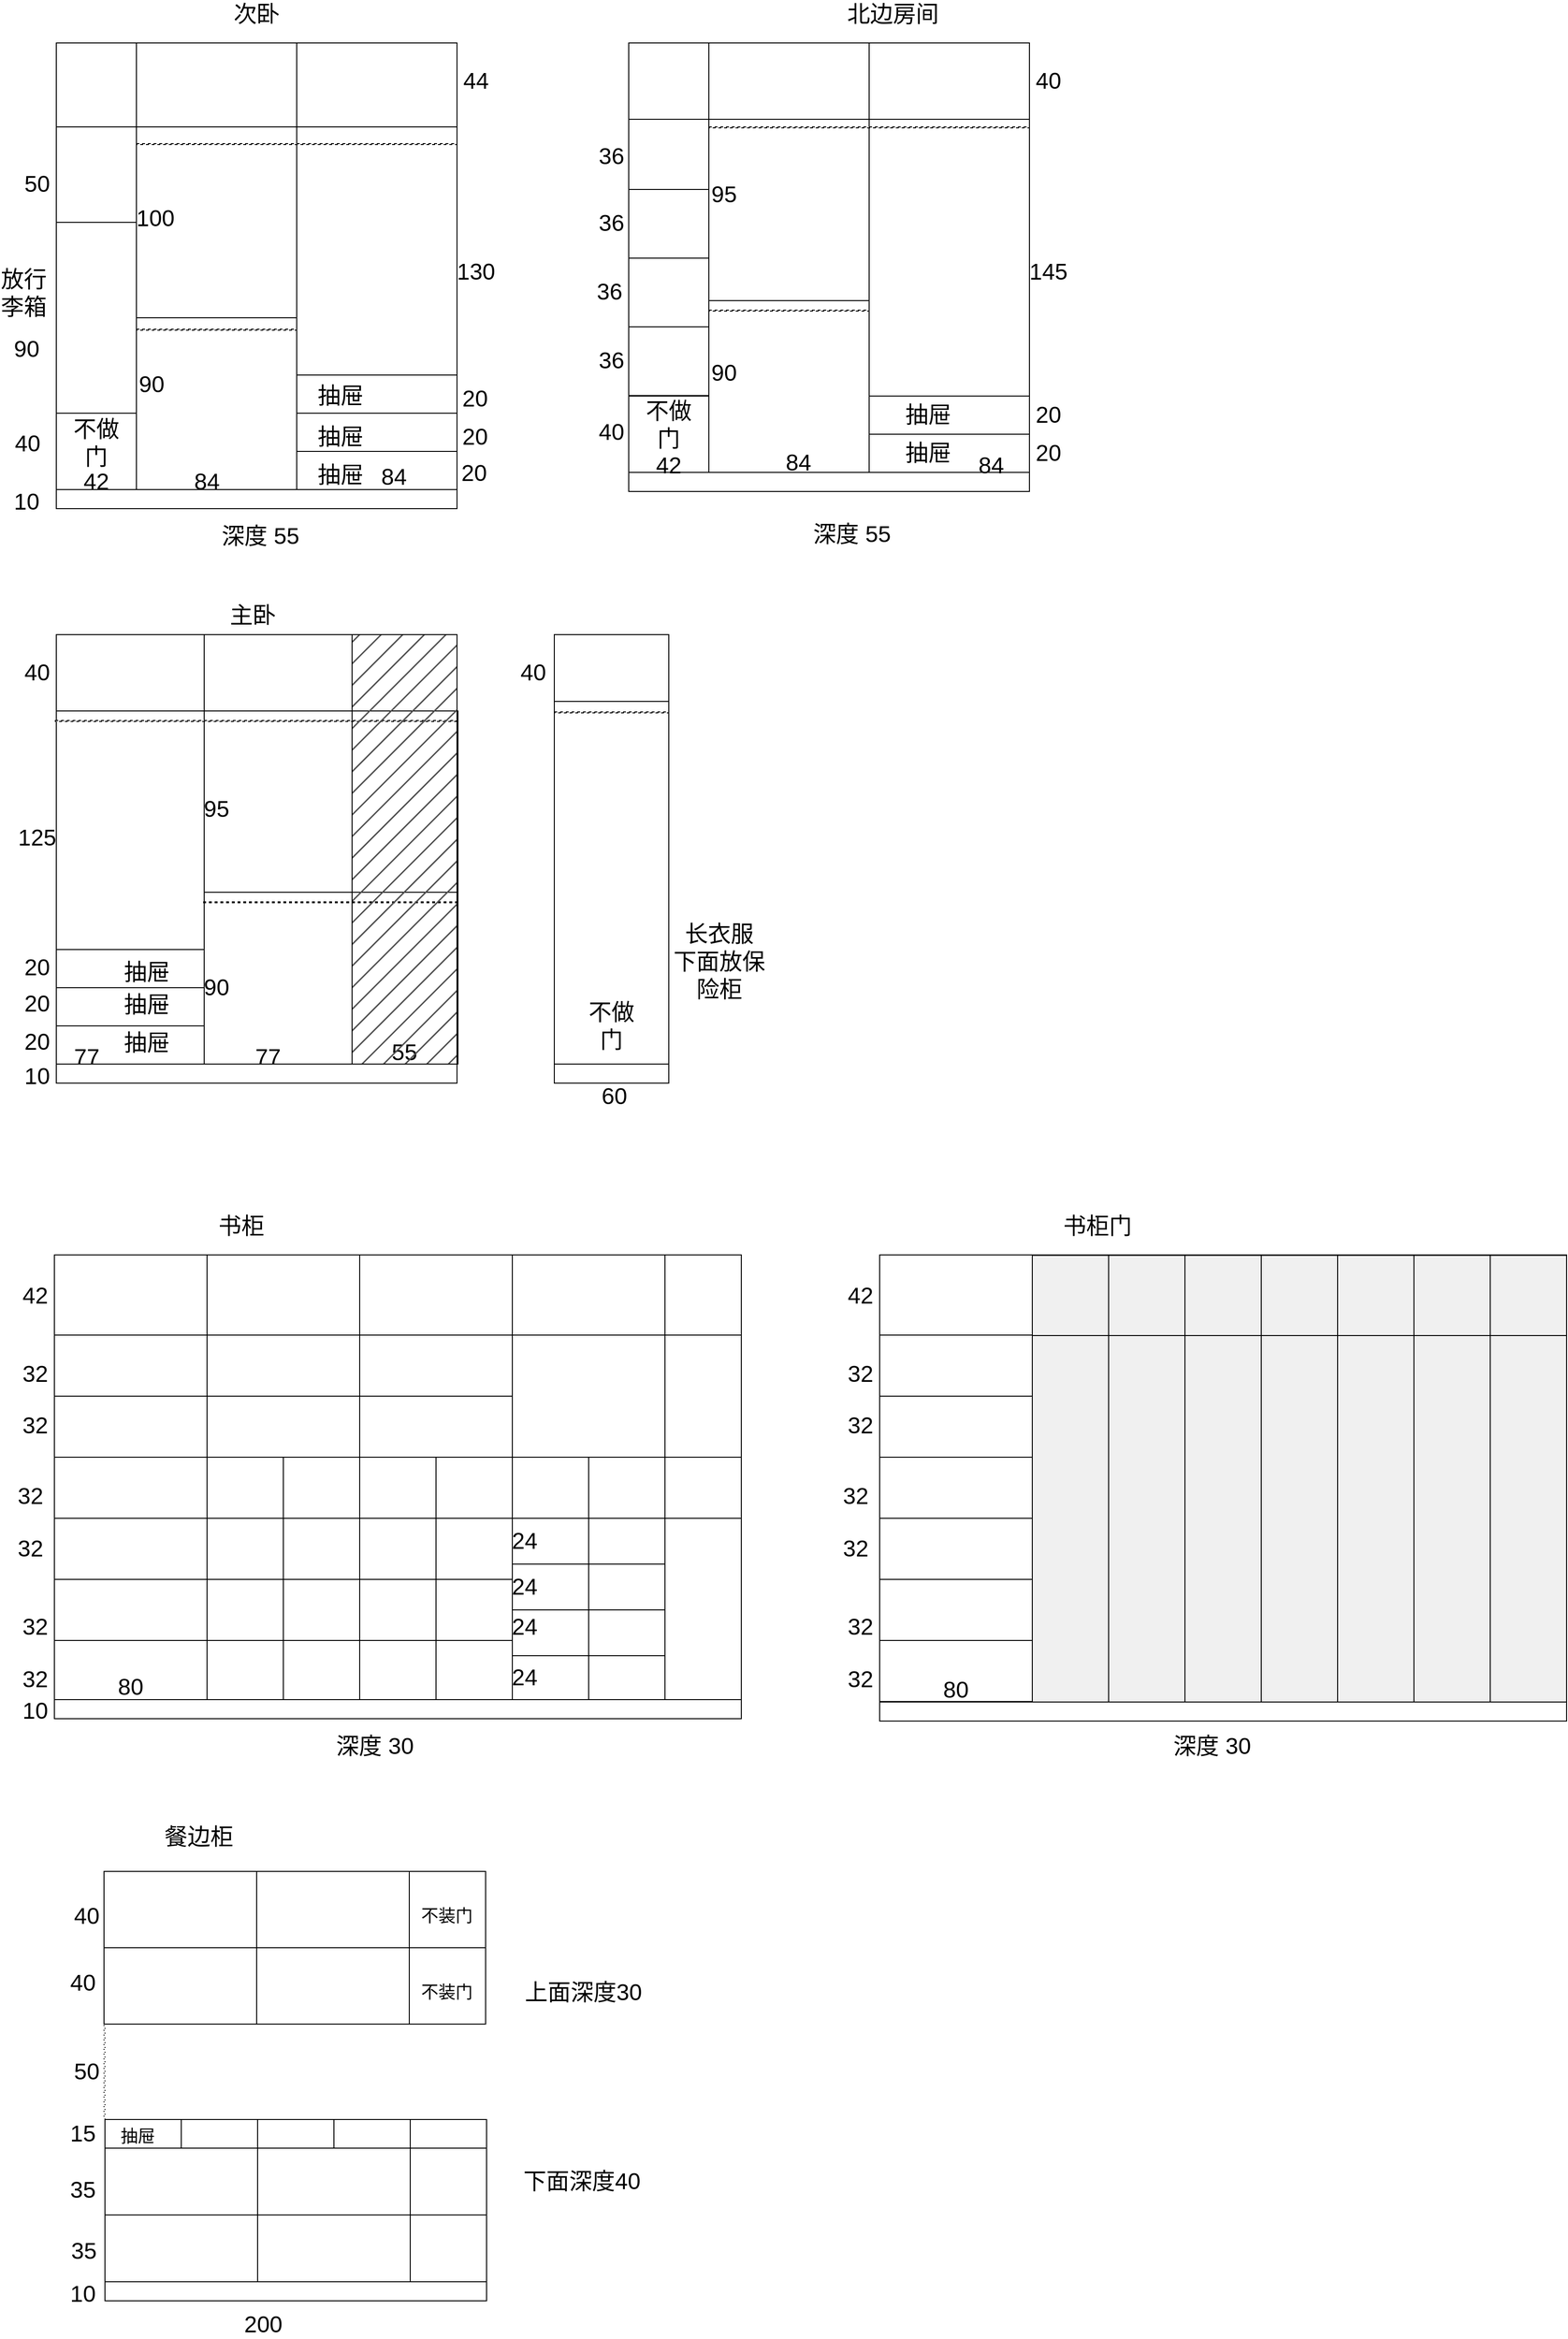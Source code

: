 <mxfile version="20.2.4" type="github">
  <diagram id="CeCopZ57XutGNWPnh-LS" name="第 1 页">
    <mxGraphModel dx="1219" dy="795" grid="1" gridSize="10" guides="1" tooltips="1" connect="1" arrows="1" fold="1" page="1" pageScale="1" pageWidth="2000" pageHeight="3000" math="0" shadow="0">
      <root>
        <mxCell id="0" />
        <mxCell id="1" parent="0" />
        <mxCell id="vZhKyE0ab3SvKGll4aXr-64" value="" style="rounded=0;whiteSpace=wrap;html=1;fontSize=24;" parent="1" vertex="1">
          <mxGeometry x="80" y="700" width="420" height="450" as="geometry" />
        </mxCell>
        <mxCell id="8cd6Prnziwh8c0ORWvhS-148" value="" style="rounded=0;whiteSpace=wrap;html=1;fontSize=24;" parent="1" vertex="1">
          <mxGeometry x="235" y="970" width="266" height="180" as="geometry" />
        </mxCell>
        <mxCell id="vZhKyE0ab3SvKGll4aXr-1" value="" style="rounded=0;whiteSpace=wrap;html=1;fontSize=24;" parent="1" vertex="1">
          <mxGeometry x="80" y="80" width="420" height="468" as="geometry" />
        </mxCell>
        <mxCell id="8cd6Prnziwh8c0ORWvhS-131" value="" style="rounded=0;whiteSpace=wrap;html=1;fontSize=24;" parent="1" vertex="1">
          <mxGeometry x="164" y="368" width="168" height="180" as="geometry" />
        </mxCell>
        <mxCell id="vZhKyE0ab3SvKGll4aXr-116" value="" style="rounded=0;whiteSpace=wrap;html=1;fillColor=none;fontSize=24;" parent="1" vertex="1">
          <mxGeometry x="78" y="1350" width="720" height="468" as="geometry" />
        </mxCell>
        <mxCell id="vZhKyE0ab3SvKGll4aXr-109" value="" style="rounded=0;whiteSpace=wrap;html=1;fontSize=24;" parent="1" vertex="1">
          <mxGeometry x="235" y="780" width="266" height="190" as="geometry" />
        </mxCell>
        <mxCell id="vZhKyE0ab3SvKGll4aXr-28" value="" style="rounded=0;whiteSpace=wrap;html=1;fontSize=24;" parent="1" vertex="1">
          <mxGeometry x="680" y="80" width="420" height="450" as="geometry" />
        </mxCell>
        <mxCell id="vZhKyE0ab3SvKGll4aXr-108" value="" style="rounded=0;whiteSpace=wrap;html=1;fontSize=24;" parent="1" vertex="1">
          <mxGeometry x="764" y="160" width="168" height="190" as="geometry" />
        </mxCell>
        <mxCell id="vZhKyE0ab3SvKGll4aXr-7" value="" style="rounded=0;whiteSpace=wrap;html=1;fontSize=24;" parent="1" vertex="1">
          <mxGeometry x="332" y="508" width="168" height="40" as="geometry" />
        </mxCell>
        <mxCell id="vZhKyE0ab3SvKGll4aXr-10" value="" style="rounded=0;whiteSpace=wrap;html=1;fontSize=24;" parent="1" vertex="1">
          <mxGeometry x="164" y="80" width="168" height="88" as="geometry" />
        </mxCell>
        <mxCell id="vZhKyE0ab3SvKGll4aXr-11" value="" style="rounded=0;whiteSpace=wrap;html=1;fontSize=24;" parent="1" vertex="1">
          <mxGeometry x="332" y="80" width="168" height="88" as="geometry" />
        </mxCell>
        <mxCell id="vZhKyE0ab3SvKGll4aXr-12" value="" style="rounded=0;whiteSpace=wrap;html=1;fontSize=24;" parent="1" vertex="1">
          <mxGeometry x="80" y="80" width="84" height="88" as="geometry" />
        </mxCell>
        <mxCell id="vZhKyE0ab3SvKGll4aXr-14" value="" style="rounded=0;whiteSpace=wrap;html=1;fontSize=24;" parent="1" vertex="1">
          <mxGeometry x="80" y="468" width="84" height="80" as="geometry" />
        </mxCell>
        <mxCell id="vZhKyE0ab3SvKGll4aXr-15" value="不做门" style="text;html=1;strokeColor=none;fillColor=none;align=center;verticalAlign=middle;whiteSpace=wrap;rounded=0;fontSize=24;" parent="1" vertex="1">
          <mxGeometry x="92" y="484" width="60" height="30" as="geometry" />
        </mxCell>
        <mxCell id="vZhKyE0ab3SvKGll4aXr-16" value="42 " style="text;html=1;strokeColor=none;fillColor=none;align=center;verticalAlign=middle;whiteSpace=wrap;rounded=0;fontSize=24;" parent="1" vertex="1">
          <mxGeometry x="92" y="525" width="60" height="30" as="geometry" />
        </mxCell>
        <mxCell id="vZhKyE0ab3SvKGll4aXr-17" value="84" style="text;html=1;strokeColor=none;fillColor=none;align=center;verticalAlign=middle;whiteSpace=wrap;rounded=0;fontSize=24;" parent="1" vertex="1">
          <mxGeometry x="208" y="525" width="60" height="30" as="geometry" />
        </mxCell>
        <mxCell id="vZhKyE0ab3SvKGll4aXr-19" value="20" style="text;html=1;strokeColor=none;fillColor=none;align=center;verticalAlign=middle;whiteSpace=wrap;rounded=0;fontSize=24;" parent="1" vertex="1">
          <mxGeometry x="40" y="1114" width="40" height="25" as="geometry" />
        </mxCell>
        <mxCell id="vZhKyE0ab3SvKGll4aXr-20" value="20" style="text;html=1;strokeColor=none;fillColor=none;align=center;verticalAlign=middle;whiteSpace=wrap;rounded=0;fontSize=24;" parent="1" vertex="1">
          <mxGeometry x="499" y="480" width="40" height="25" as="geometry" />
        </mxCell>
        <mxCell id="vZhKyE0ab3SvKGll4aXr-21" value="44" style="text;html=1;strokeColor=none;fillColor=none;align=center;verticalAlign=middle;whiteSpace=wrap;rounded=0;fontSize=24;" parent="1" vertex="1">
          <mxGeometry x="500" y="107.5" width="40" height="25" as="geometry" />
        </mxCell>
        <mxCell id="vZhKyE0ab3SvKGll4aXr-22" value="130" style="text;html=1;strokeColor=none;fillColor=none;align=center;verticalAlign=middle;whiteSpace=wrap;rounded=0;fontSize=24;" parent="1" vertex="1">
          <mxGeometry x="500" y="307.5" width="40" height="25" as="geometry" />
        </mxCell>
        <mxCell id="vZhKyE0ab3SvKGll4aXr-23" value="深度 55" style="text;html=1;strokeColor=none;fillColor=none;align=center;verticalAlign=middle;whiteSpace=wrap;rounded=0;fontSize=24;" parent="1" vertex="1">
          <mxGeometry x="228" y="587" width="132" height="20" as="geometry" />
        </mxCell>
        <mxCell id="vZhKyE0ab3SvKGll4aXr-27" value="次卧" style="text;html=1;strokeColor=none;fillColor=none;align=center;verticalAlign=middle;whiteSpace=wrap;rounded=0;fontSize=24;" parent="1" vertex="1">
          <mxGeometry x="254" y="40" width="72" height="20" as="geometry" />
        </mxCell>
        <mxCell id="vZhKyE0ab3SvKGll4aXr-32" value="" style="rounded=0;whiteSpace=wrap;html=1;fontSize=24;" parent="1" vertex="1">
          <mxGeometry x="932" y="450" width="168" height="40" as="geometry" />
        </mxCell>
        <mxCell id="vZhKyE0ab3SvKGll4aXr-34" value="" style="rounded=0;whiteSpace=wrap;html=1;fontSize=24;" parent="1" vertex="1">
          <mxGeometry x="932" y="490" width="168" height="40" as="geometry" />
        </mxCell>
        <mxCell id="vZhKyE0ab3SvKGll4aXr-35" value="" style="rounded=0;whiteSpace=wrap;html=1;fontSize=24;" parent="1" vertex="1">
          <mxGeometry x="764" y="80" width="168" height="80" as="geometry" />
        </mxCell>
        <mxCell id="vZhKyE0ab3SvKGll4aXr-36" value="" style="rounded=0;whiteSpace=wrap;html=1;fontSize=24;" parent="1" vertex="1">
          <mxGeometry x="932" y="80" width="168" height="80" as="geometry" />
        </mxCell>
        <mxCell id="vZhKyE0ab3SvKGll4aXr-37" value="" style="rounded=0;whiteSpace=wrap;html=1;fontSize=24;" parent="1" vertex="1">
          <mxGeometry x="680" y="80" width="84" height="80" as="geometry" />
        </mxCell>
        <mxCell id="vZhKyE0ab3SvKGll4aXr-39" value="" style="rounded=0;whiteSpace=wrap;html=1;fontSize=24;" parent="1" vertex="1">
          <mxGeometry x="680" y="450" width="84" height="80" as="geometry" />
        </mxCell>
        <mxCell id="vZhKyE0ab3SvKGll4aXr-40" value="不做门" style="text;html=1;strokeColor=none;fillColor=none;align=center;verticalAlign=middle;whiteSpace=wrap;rounded=0;fontSize=24;" parent="1" vertex="1">
          <mxGeometry x="692" y="465" width="60" height="30" as="geometry" />
        </mxCell>
        <mxCell id="vZhKyE0ab3SvKGll4aXr-44" value="20" style="text;html=1;strokeColor=none;fillColor=none;align=center;verticalAlign=middle;whiteSpace=wrap;rounded=0;fontSize=24;" parent="1" vertex="1">
          <mxGeometry x="1100" y="497.5" width="40" height="25" as="geometry" />
        </mxCell>
        <mxCell id="vZhKyE0ab3SvKGll4aXr-45" value="20" style="text;html=1;strokeColor=none;fillColor=none;align=center;verticalAlign=middle;whiteSpace=wrap;rounded=0;fontSize=24;" parent="1" vertex="1">
          <mxGeometry x="1100" y="457.5" width="40" height="25" as="geometry" />
        </mxCell>
        <mxCell id="vZhKyE0ab3SvKGll4aXr-46" value="40" style="text;html=1;strokeColor=none;fillColor=none;align=center;verticalAlign=middle;whiteSpace=wrap;rounded=0;fontSize=24;" parent="1" vertex="1">
          <mxGeometry x="1100" y="107.5" width="40" height="25" as="geometry" />
        </mxCell>
        <mxCell id="vZhKyE0ab3SvKGll4aXr-47" value="&lt;div style=&quot;font-size: 24px;&quot;&gt;145&lt;/div&gt;" style="text;html=1;strokeColor=none;fillColor=none;align=center;verticalAlign=middle;whiteSpace=wrap;rounded=0;fontSize=24;" parent="1" vertex="1">
          <mxGeometry x="1100" y="307.5" width="40" height="25" as="geometry" />
        </mxCell>
        <mxCell id="vZhKyE0ab3SvKGll4aXr-48" value="深度 55" style="text;html=1;strokeColor=none;fillColor=none;align=center;verticalAlign=middle;whiteSpace=wrap;rounded=0;fontSize=24;" parent="1" vertex="1">
          <mxGeometry x="828" y="585" width="172" height="20" as="geometry" />
        </mxCell>
        <mxCell id="vZhKyE0ab3SvKGll4aXr-49" value="抽屉" style="text;html=1;strokeColor=none;fillColor=none;align=center;verticalAlign=middle;whiteSpace=wrap;rounded=0;fontSize=24;" parent="1" vertex="1">
          <mxGeometry x="964" y="495" width="60" height="30" as="geometry" />
        </mxCell>
        <mxCell id="vZhKyE0ab3SvKGll4aXr-51" value="抽屉" style="text;html=1;strokeColor=none;fillColor=none;align=center;verticalAlign=middle;whiteSpace=wrap;rounded=0;fontSize=24;" parent="1" vertex="1">
          <mxGeometry x="964" y="455" width="60" height="30" as="geometry" />
        </mxCell>
        <mxCell id="vZhKyE0ab3SvKGll4aXr-52" value="北边房间" style="text;html=1;strokeColor=none;fillColor=none;align=center;verticalAlign=middle;whiteSpace=wrap;rounded=0;fontSize=24;" parent="1" vertex="1">
          <mxGeometry x="854" y="40" width="206" height="20" as="geometry" />
        </mxCell>
        <mxCell id="vZhKyE0ab3SvKGll4aXr-53" value="" style="rounded=0;whiteSpace=wrap;html=1;dashed=1;fontSize=24;" parent="1" vertex="1">
          <mxGeometry x="764" y="360" width="168" height="1" as="geometry" />
        </mxCell>
        <mxCell id="vZhKyE0ab3SvKGll4aXr-57" value="挂杆" style="text;html=1;strokeColor=none;fillColor=none;align=center;verticalAlign=middle;whiteSpace=wrap;rounded=0;fontSize=24;" parent="1" vertex="1">
          <mxGeometry x="234" y="172" width="60" height="30" as="geometry" />
        </mxCell>
        <mxCell id="vZhKyE0ab3SvKGll4aXr-62" value="36" style="text;html=1;strokeColor=none;fillColor=none;align=center;verticalAlign=middle;whiteSpace=wrap;rounded=0;fontSize=24;" parent="1" vertex="1">
          <mxGeometry x="642" y="400" width="40" height="25" as="geometry" />
        </mxCell>
        <mxCell id="vZhKyE0ab3SvKGll4aXr-63" value="放行李箱" style="text;html=1;strokeColor=none;fillColor=none;align=center;verticalAlign=middle;whiteSpace=wrap;rounded=0;fontSize=24;" parent="1" vertex="1">
          <mxGeometry x="21" y="329" width="50" height="25" as="geometry" />
        </mxCell>
        <mxCell id="vZhKyE0ab3SvKGll4aXr-65" value="主卧" style="text;html=1;strokeColor=none;fillColor=none;align=center;verticalAlign=middle;whiteSpace=wrap;rounded=0;fontSize=24;" parent="1" vertex="1">
          <mxGeometry x="250" y="670" width="72" height="20" as="geometry" />
        </mxCell>
        <mxCell id="vZhKyE0ab3SvKGll4aXr-68" value="" style="rounded=0;whiteSpace=wrap;html=1;fontSize=24;" parent="1" vertex="1">
          <mxGeometry x="80" y="1070" width="155" height="40" as="geometry" />
        </mxCell>
        <mxCell id="vZhKyE0ab3SvKGll4aXr-69" value="抽屉" style="text;html=1;strokeColor=none;fillColor=none;align=center;verticalAlign=middle;whiteSpace=wrap;rounded=0;fontSize=24;" parent="1" vertex="1">
          <mxGeometry x="144.5" y="1073" width="60" height="30" as="geometry" />
        </mxCell>
        <mxCell id="vZhKyE0ab3SvKGll4aXr-72" value="" style="rounded=0;whiteSpace=wrap;html=1;fontSize=24;" parent="1" vertex="1">
          <mxGeometry x="80" y="1110" width="155" height="40" as="geometry" />
        </mxCell>
        <mxCell id="vZhKyE0ab3SvKGll4aXr-73" value="抽屉" style="text;html=1;strokeColor=none;fillColor=none;align=center;verticalAlign=middle;whiteSpace=wrap;rounded=0;fontSize=24;" parent="1" vertex="1">
          <mxGeometry x="144.5" y="1113" width="60" height="30" as="geometry" />
        </mxCell>
        <mxCell id="vZhKyE0ab3SvKGll4aXr-74" value="" style="rounded=0;whiteSpace=wrap;html=1;fontSize=24;" parent="1" vertex="1">
          <mxGeometry x="80" y="1030" width="155" height="40" as="geometry" />
        </mxCell>
        <mxCell id="vZhKyE0ab3SvKGll4aXr-78" value="" style="rounded=0;whiteSpace=wrap;html=1;fontSize=24;" parent="1" vertex="1">
          <mxGeometry x="80" y="700" width="155" height="80" as="geometry" />
        </mxCell>
        <mxCell id="vZhKyE0ab3SvKGll4aXr-80" value="20" style="text;html=1;strokeColor=none;fillColor=none;align=center;verticalAlign=middle;whiteSpace=wrap;rounded=0;fontSize=24;" parent="1" vertex="1">
          <mxGeometry x="498" y="518" width="40" height="25" as="geometry" />
        </mxCell>
        <mxCell id="vZhKyE0ab3SvKGll4aXr-81" value="20" style="text;html=1;strokeColor=none;fillColor=none;align=center;verticalAlign=middle;whiteSpace=wrap;rounded=0;fontSize=24;" parent="1" vertex="1">
          <mxGeometry x="40" y="1074" width="40" height="25" as="geometry" />
        </mxCell>
        <mxCell id="vZhKyE0ab3SvKGll4aXr-82" value="55" style="text;html=1;strokeColor=none;fillColor=none;align=center;verticalAlign=middle;whiteSpace=wrap;rounded=0;fontSize=24;" parent="1" vertex="1">
          <mxGeometry x="425" y="1125" width="40" height="25" as="geometry" />
        </mxCell>
        <mxCell id="vZhKyE0ab3SvKGll4aXr-83" value="77" style="text;html=1;strokeColor=none;fillColor=none;align=center;verticalAlign=middle;whiteSpace=wrap;rounded=0;fontSize=24;" parent="1" vertex="1">
          <mxGeometry x="282" y="1130" width="40" height="25" as="geometry" />
        </mxCell>
        <mxCell id="vZhKyE0ab3SvKGll4aXr-84" value="77" style="text;html=1;strokeColor=none;fillColor=none;align=center;verticalAlign=middle;whiteSpace=wrap;rounded=0;fontSize=24;" parent="1" vertex="1">
          <mxGeometry x="92" y="1130" width="40" height="25" as="geometry" />
        </mxCell>
        <mxCell id="vZhKyE0ab3SvKGll4aXr-86" value="" style="rounded=0;whiteSpace=wrap;html=1;fontSize=24;" parent="1" vertex="1">
          <mxGeometry x="602" y="700" width="120" height="450" as="geometry" />
        </mxCell>
        <mxCell id="vZhKyE0ab3SvKGll4aXr-87" value="" style="rounded=0;whiteSpace=wrap;html=1;fontSize=24;" parent="1" vertex="1">
          <mxGeometry x="602" y="700" width="120" height="70" as="geometry" />
        </mxCell>
        <mxCell id="vZhKyE0ab3SvKGll4aXr-89" value="40" style="text;html=1;strokeColor=none;fillColor=none;align=center;verticalAlign=middle;whiteSpace=wrap;rounded=0;fontSize=24;" parent="1" vertex="1">
          <mxGeometry x="40" y="727.5" width="40" height="25" as="geometry" />
        </mxCell>
        <mxCell id="vZhKyE0ab3SvKGll4aXr-90" value="125" style="text;html=1;strokeColor=none;fillColor=none;align=center;verticalAlign=middle;whiteSpace=wrap;rounded=0;fontSize=24;" parent="1" vertex="1">
          <mxGeometry x="40" y="900" width="40" height="25" as="geometry" />
        </mxCell>
        <mxCell id="vZhKyE0ab3SvKGll4aXr-91" value="" style="rounded=0;whiteSpace=wrap;html=1;fontSize=24;" parent="1" vertex="1">
          <mxGeometry x="680" y="233.5" width="84" height="72" as="geometry" />
        </mxCell>
        <mxCell id="vZhKyE0ab3SvKGll4aXr-92" value="" style="rounded=0;whiteSpace=wrap;html=1;fontSize=24;" parent="1" vertex="1">
          <mxGeometry x="680" y="305.5" width="84" height="72" as="geometry" />
        </mxCell>
        <mxCell id="vZhKyE0ab3SvKGll4aXr-93" value="" style="rounded=0;whiteSpace=wrap;html=1;fontSize=24;" parent="1" vertex="1">
          <mxGeometry x="680" y="377.5" width="84" height="72" as="geometry" />
        </mxCell>
        <mxCell id="vZhKyE0ab3SvKGll4aXr-95" value="" style="rounded=0;whiteSpace=wrap;html=1;fontSize=24;" parent="1" vertex="1">
          <mxGeometry x="932" y="160" width="168" height="290" as="geometry" />
        </mxCell>
        <mxCell id="vZhKyE0ab3SvKGll4aXr-55" value="" style="rounded=0;whiteSpace=wrap;html=1;dashed=1;fontSize=24;" parent="1" vertex="1">
          <mxGeometry x="764" y="168" width="336" height="1" as="geometry" />
        </mxCell>
        <mxCell id="vZhKyE0ab3SvKGll4aXr-96" value="20" style="text;html=1;strokeColor=none;fillColor=none;align=center;verticalAlign=middle;whiteSpace=wrap;rounded=0;fontSize=24;" parent="1" vertex="1">
          <mxGeometry x="40" y="1036.5" width="40" height="25" as="geometry" />
        </mxCell>
        <mxCell id="vZhKyE0ab3SvKGll4aXr-77" value="" style="rounded=0;whiteSpace=wrap;html=1;fontSize=24;" parent="1" vertex="1">
          <mxGeometry x="235" y="700" width="265" height="80" as="geometry" />
        </mxCell>
        <mxCell id="vZhKyE0ab3SvKGll4aXr-97" value="" style="rounded=0;whiteSpace=wrap;html=1;dashed=1;fontSize=24;" parent="1" vertex="1">
          <mxGeometry x="234" y="980" width="265" height="1" as="geometry" />
        </mxCell>
        <mxCell id="vZhKyE0ab3SvKGll4aXr-99" value="抽屉" style="text;html=1;strokeColor=none;fillColor=none;align=center;verticalAlign=middle;whiteSpace=wrap;rounded=0;fontSize=24;" parent="1" vertex="1">
          <mxGeometry x="144.5" y="1039" width="60" height="30" as="geometry" />
        </mxCell>
        <mxCell id="vZhKyE0ab3SvKGll4aXr-101" value="95" style="text;html=1;strokeColor=none;fillColor=none;align=center;verticalAlign=middle;whiteSpace=wrap;rounded=0;fontSize=24;" parent="1" vertex="1">
          <mxGeometry x="228" y="870" width="40" height="25" as="geometry" />
        </mxCell>
        <mxCell id="vZhKyE0ab3SvKGll4aXr-102" value="90" style="text;html=1;strokeColor=none;fillColor=none;align=center;verticalAlign=middle;whiteSpace=wrap;rounded=0;fontSize=24;" parent="1" vertex="1">
          <mxGeometry x="228" y="1057.5" width="40" height="25" as="geometry" />
        </mxCell>
        <mxCell id="vZhKyE0ab3SvKGll4aXr-103" value="60" style="text;html=1;strokeColor=none;fillColor=none;align=center;verticalAlign=middle;whiteSpace=wrap;rounded=0;fontSize=24;" parent="1" vertex="1">
          <mxGeometry x="645" y="1171" width="40" height="25" as="geometry" />
        </mxCell>
        <mxCell id="vZhKyE0ab3SvKGll4aXr-104" value="不做门" style="text;html=1;strokeColor=none;fillColor=none;align=center;verticalAlign=middle;whiteSpace=wrap;rounded=0;fontSize=24;" parent="1" vertex="1">
          <mxGeometry x="632" y="1095" width="60" height="30" as="geometry" />
        </mxCell>
        <mxCell id="vZhKyE0ab3SvKGll4aXr-105" value="&lt;div style=&quot;font-size: 24px;&quot;&gt;长衣服&lt;/div&gt;&lt;div style=&quot;font-size: 24px;&quot;&gt;下面放保险柜&lt;br style=&quot;font-size: 24px;&quot;&gt;&lt;/div&gt;" style="text;html=1;strokeColor=none;fillColor=none;align=center;verticalAlign=middle;whiteSpace=wrap;rounded=0;fontSize=24;" parent="1" vertex="1">
          <mxGeometry x="724" y="1027.5" width="102" height="30" as="geometry" />
        </mxCell>
        <mxCell id="vZhKyE0ab3SvKGll4aXr-106" value="" style="rounded=0;whiteSpace=wrap;html=1;dashed=1;fontSize=24;" parent="1" vertex="1">
          <mxGeometry x="602" y="781" width="120" height="1" as="geometry" />
        </mxCell>
        <mxCell id="vZhKyE0ab3SvKGll4aXr-107" value="40" style="text;html=1;strokeColor=none;fillColor=none;align=center;verticalAlign=middle;whiteSpace=wrap;rounded=0;fontSize=24;" parent="1" vertex="1">
          <mxGeometry x="560" y="727.5" width="40" height="25" as="geometry" />
        </mxCell>
        <mxCell id="vZhKyE0ab3SvKGll4aXr-85" value="" style="rounded=0;whiteSpace=wrap;html=1;dashed=1;fontSize=24;" parent="1" vertex="1">
          <mxGeometry x="79" y="790" width="420" height="1" as="geometry" />
        </mxCell>
        <mxCell id="vZhKyE0ab3SvKGll4aXr-98" value="" style="rounded=0;whiteSpace=wrap;html=1;fillStyle=hatch;fillColor=#4F4F4F;fontSize=24;" parent="1" vertex="1">
          <mxGeometry x="390" y="700" width="110" height="450" as="geometry" />
        </mxCell>
        <mxCell id="vZhKyE0ab3SvKGll4aXr-110" value="95" style="text;html=1;strokeColor=none;fillColor=none;align=center;verticalAlign=middle;whiteSpace=wrap;rounded=0;fontSize=24;" parent="1" vertex="1">
          <mxGeometry x="760" y="226.25" width="40" height="25" as="geometry" />
        </mxCell>
        <mxCell id="vZhKyE0ab3SvKGll4aXr-111" value="90" style="text;html=1;strokeColor=none;fillColor=none;align=center;verticalAlign=middle;whiteSpace=wrap;rounded=0;fontSize=24;" parent="1" vertex="1">
          <mxGeometry x="760" y="413.75" width="40" height="25" as="geometry" />
        </mxCell>
        <mxCell id="vZhKyE0ab3SvKGll4aXr-112" value="" style="rounded=0;whiteSpace=wrap;html=1;fontSize=24;" parent="1" vertex="1">
          <mxGeometry x="164" y="168" width="168" height="200" as="geometry" />
        </mxCell>
        <mxCell id="vZhKyE0ab3SvKGll4aXr-113" value="" style="rounded=0;whiteSpace=wrap;html=1;dashed=1;fontSize=24;" parent="1" vertex="1">
          <mxGeometry x="164" y="380" width="168" height="1" as="geometry" />
        </mxCell>
        <mxCell id="vZhKyE0ab3SvKGll4aXr-114" value="100" style="text;html=1;strokeColor=none;fillColor=none;align=center;verticalAlign=middle;whiteSpace=wrap;rounded=0;fontSize=24;" parent="1" vertex="1">
          <mxGeometry x="164" y="251.25" width="40" height="25" as="geometry" />
        </mxCell>
        <mxCell id="vZhKyE0ab3SvKGll4aXr-115" value="90" style="text;html=1;strokeColor=none;fillColor=none;align=center;verticalAlign=middle;whiteSpace=wrap;rounded=0;fontSize=24;" parent="1" vertex="1">
          <mxGeometry x="160" y="425" width="40" height="25" as="geometry" />
        </mxCell>
        <mxCell id="vZhKyE0ab3SvKGll4aXr-117" value="书柜" style="text;html=1;strokeColor=none;fillColor=none;align=center;verticalAlign=middle;whiteSpace=wrap;rounded=0;fontSize=24;" parent="1" vertex="1">
          <mxGeometry x="238" y="1310" width="72" height="20" as="geometry" />
        </mxCell>
        <mxCell id="vZhKyE0ab3SvKGll4aXr-119" value="" style="rounded=0;whiteSpace=wrap;html=1;fillColor=none;fillStyle=dashed;fontSize=24;" parent="1" vertex="1">
          <mxGeometry x="238" y="1754" width="80" height="64" as="geometry" />
        </mxCell>
        <mxCell id="vZhKyE0ab3SvKGll4aXr-120" value="" style="rounded=0;whiteSpace=wrap;html=1;fillColor=none;fillStyle=dashed;fontSize=24;" parent="1" vertex="1">
          <mxGeometry x="398" y="1754" width="80" height="64" as="geometry" />
        </mxCell>
        <mxCell id="vZhKyE0ab3SvKGll4aXr-127" value="" style="rounded=0;whiteSpace=wrap;html=1;fillColor=none;fillStyle=dashed;fontSize=24;" parent="1" vertex="1">
          <mxGeometry x="238" y="1690" width="80" height="64" as="geometry" />
        </mxCell>
        <mxCell id="vZhKyE0ab3SvKGll4aXr-130" value="" style="rounded=0;whiteSpace=wrap;html=1;fillColor=none;fontSize=24;" parent="1" vertex="1">
          <mxGeometry x="78" y="1562" width="160" height="64" as="geometry" />
        </mxCell>
        <mxCell id="vZhKyE0ab3SvKGll4aXr-131" value="" style="rounded=0;whiteSpace=wrap;html=1;fillColor=none;fillStyle=dashed;fontSize=24;" parent="1" vertex="1">
          <mxGeometry x="398" y="1562" width="160" height="64" as="geometry" />
        </mxCell>
        <mxCell id="vZhKyE0ab3SvKGll4aXr-132" value="" style="rounded=0;whiteSpace=wrap;html=1;fillColor=none;fillStyle=dashed;fontSize=24;" parent="1" vertex="1">
          <mxGeometry x="238" y="1562" width="160" height="64" as="geometry" />
        </mxCell>
        <mxCell id="vZhKyE0ab3SvKGll4aXr-136" value="" style="rounded=0;whiteSpace=wrap;html=1;fillStyle=dashed;fillColor=none;fontSize=24;" parent="1" vertex="1">
          <mxGeometry x="78" y="1350" width="160" height="84" as="geometry" />
        </mxCell>
        <mxCell id="vZhKyE0ab3SvKGll4aXr-137" value="" style="rounded=0;whiteSpace=wrap;html=1;fillStyle=dashed;fillColor=none;fontSize=24;" parent="1" vertex="1">
          <mxGeometry x="238" y="1350" width="160" height="84" as="geometry" />
        </mxCell>
        <mxCell id="vZhKyE0ab3SvKGll4aXr-138" value="" style="rounded=0;whiteSpace=wrap;html=1;fillStyle=dashed;fillColor=none;fontSize=24;" parent="1" vertex="1">
          <mxGeometry x="398" y="1350" width="160" height="84" as="geometry" />
        </mxCell>
        <mxCell id="vZhKyE0ab3SvKGll4aXr-139" value="" style="rounded=0;whiteSpace=wrap;html=1;fillStyle=dashed;fillColor=none;fontSize=24;" parent="1" vertex="1">
          <mxGeometry x="558" y="1350" width="160" height="84" as="geometry" />
        </mxCell>
        <mxCell id="vZhKyE0ab3SvKGll4aXr-140" value="" style="rounded=0;whiteSpace=wrap;html=1;fillStyle=dashed;fillColor=none;fontSize=24;" parent="1" vertex="1">
          <mxGeometry x="718" y="1350" width="80" height="84" as="geometry" />
        </mxCell>
        <mxCell id="vZhKyE0ab3SvKGll4aXr-141" value="" style="rounded=0;whiteSpace=wrap;html=1;fillColor=none;fillStyle=dashed;fontSize=24;" parent="1" vertex="1">
          <mxGeometry x="718" y="1626" width="80" height="192" as="geometry" />
        </mxCell>
        <mxCell id="vZhKyE0ab3SvKGll4aXr-143" value="深度 30" style="text;html=1;strokeColor=none;fillColor=none;align=center;verticalAlign=middle;whiteSpace=wrap;rounded=0;fontSize=24;" parent="1" vertex="1">
          <mxGeometry x="348" y="1855" width="132" height="20" as="geometry" />
        </mxCell>
        <mxCell id="vZhKyE0ab3SvKGll4aXr-144" value="32" style="text;html=1;strokeColor=none;fillColor=none;align=center;verticalAlign=middle;whiteSpace=wrap;rounded=0;fontSize=24;" parent="1" vertex="1">
          <mxGeometry x="38" y="1782" width="40" height="25" as="geometry" />
        </mxCell>
        <mxCell id="vZhKyE0ab3SvKGll4aXr-145" value="32" style="text;html=1;strokeColor=none;fillColor=none;align=center;verticalAlign=middle;whiteSpace=wrap;rounded=0;fontSize=24;" parent="1" vertex="1">
          <mxGeometry x="38" y="1727.5" width="40" height="25" as="geometry" />
        </mxCell>
        <mxCell id="vZhKyE0ab3SvKGll4aXr-146" value="42" style="text;html=1;strokeColor=none;fillColor=none;align=center;verticalAlign=middle;whiteSpace=wrap;rounded=0;fontSize=24;" parent="1" vertex="1">
          <mxGeometry x="38" y="1380" width="40" height="25" as="geometry" />
        </mxCell>
        <mxCell id="vZhKyE0ab3SvKGll4aXr-147" value="80" style="text;html=1;strokeColor=none;fillColor=none;align=center;verticalAlign=middle;whiteSpace=wrap;rounded=0;fontSize=24;" parent="1" vertex="1">
          <mxGeometry x="138" y="1790.5" width="40" height="25" as="geometry" />
        </mxCell>
        <mxCell id="8cd6Prnziwh8c0ORWvhS-2" value="" style="rounded=0;whiteSpace=wrap;html=1;fillColor=none;fontSize=24;" parent="1" vertex="1">
          <mxGeometry x="78" y="1434" width="160" height="64" as="geometry" />
        </mxCell>
        <mxCell id="8cd6Prnziwh8c0ORWvhS-3" value="" style="rounded=0;whiteSpace=wrap;html=1;fillColor=none;fillStyle=dashed;fontSize=24;" parent="1" vertex="1">
          <mxGeometry x="238" y="1434" width="160" height="64" as="geometry" />
        </mxCell>
        <mxCell id="8cd6Prnziwh8c0ORWvhS-4" value="" style="rounded=0;whiteSpace=wrap;html=1;fillColor=none;fillStyle=dashed;fontSize=24;" parent="1" vertex="1">
          <mxGeometry x="398" y="1434" width="160" height="64" as="geometry" />
        </mxCell>
        <mxCell id="8cd6Prnziwh8c0ORWvhS-7" value="" style="rounded=0;whiteSpace=wrap;html=1;fillColor=none;fillStyle=dashed;fontSize=24;" parent="1" vertex="1">
          <mxGeometry x="718" y="1434" width="80" height="192" as="geometry" />
        </mxCell>
        <mxCell id="8cd6Prnziwh8c0ORWvhS-8" value="" style="rounded=0;whiteSpace=wrap;html=1;fillColor=none;fillStyle=dashed;fontSize=24;" parent="1" vertex="1">
          <mxGeometry x="318" y="1690" width="80" height="64" as="geometry" />
        </mxCell>
        <mxCell id="8cd6Prnziwh8c0ORWvhS-9" value="" style="rounded=0;whiteSpace=wrap;html=1;fillColor=none;fillStyle=dashed;fontSize=24;" parent="1" vertex="1">
          <mxGeometry x="238" y="1626" width="80" height="64" as="geometry" />
        </mxCell>
        <mxCell id="8cd6Prnziwh8c0ORWvhS-12" value="" style="rounded=0;whiteSpace=wrap;html=1;fillColor=none;fillStyle=dashed;fontSize=24;" parent="1" vertex="1">
          <mxGeometry x="398" y="1690" width="80" height="64" as="geometry" />
        </mxCell>
        <mxCell id="8cd6Prnziwh8c0ORWvhS-13" value="" style="rounded=0;whiteSpace=wrap;html=1;fillColor=none;fillStyle=dashed;fontSize=24;" parent="1" vertex="1">
          <mxGeometry x="398" y="1626" width="80" height="64" as="geometry" />
        </mxCell>
        <mxCell id="8cd6Prnziwh8c0ORWvhS-15" value="" style="rounded=0;whiteSpace=wrap;html=1;fillColor=none;fillStyle=dashed;fontSize=24;" parent="1" vertex="1">
          <mxGeometry x="318" y="1754" width="80" height="64" as="geometry" />
        </mxCell>
        <mxCell id="8cd6Prnziwh8c0ORWvhS-181" value="" style="edgeStyle=orthogonalEdgeStyle;rounded=0;orthogonalLoop=1;jettySize=auto;html=1;fontSize=15;" parent="1" edge="1">
          <mxGeometry relative="1" as="geometry">
            <mxPoint x="860" y="1884" as="targetPoint" />
          </mxGeometry>
        </mxCell>
        <mxCell id="8cd6Prnziwh8c0ORWvhS-119" value="" style="rounded=0;whiteSpace=wrap;html=1;fontSize=24;" parent="1" vertex="1">
          <mxGeometry x="80" y="168" width="84" height="100" as="geometry" />
        </mxCell>
        <mxCell id="8cd6Prnziwh8c0ORWvhS-120" value="40" style="text;html=1;strokeColor=none;fillColor=none;align=center;verticalAlign=middle;whiteSpace=wrap;rounded=0;fontSize=24;" parent="1" vertex="1">
          <mxGeometry x="30" y="487.5" width="40" height="25" as="geometry" />
        </mxCell>
        <mxCell id="8cd6Prnziwh8c0ORWvhS-121" value="50" style="text;html=1;strokeColor=none;fillColor=none;align=center;verticalAlign=middle;whiteSpace=wrap;rounded=0;fontSize=24;" parent="1" vertex="1">
          <mxGeometry x="40" y="215.5" width="40" height="25" as="geometry" />
        </mxCell>
        <mxCell id="8cd6Prnziwh8c0ORWvhS-122" value="90" style="text;html=1;strokeColor=none;fillColor=none;align=center;verticalAlign=middle;whiteSpace=wrap;rounded=0;fontSize=24;" parent="1" vertex="1">
          <mxGeometry x="29" y="388.75" width="40" height="25" as="geometry" />
        </mxCell>
        <mxCell id="8cd6Prnziwh8c0ORWvhS-123" value="&lt;div style=&quot;font-size: 24px;&quot;&gt;40&lt;/div&gt;" style="text;html=1;strokeColor=none;fillColor=none;align=center;verticalAlign=middle;whiteSpace=wrap;rounded=0;fontSize=24;" parent="1" vertex="1">
          <mxGeometry x="642" y="475" width="40" height="25" as="geometry" />
        </mxCell>
        <mxCell id="8cd6Prnziwh8c0ORWvhS-127" value="" style="rounded=0;whiteSpace=wrap;html=1;fontSize=24;" parent="1" vertex="1">
          <mxGeometry x="80" y="548" width="420" height="20" as="geometry" />
        </mxCell>
        <mxCell id="8cd6Prnziwh8c0ORWvhS-128" value="10" style="text;html=1;strokeColor=none;fillColor=none;align=center;verticalAlign=middle;whiteSpace=wrap;rounded=0;fontSize=24;" parent="1" vertex="1">
          <mxGeometry x="29" y="548.5" width="40" height="25" as="geometry" />
        </mxCell>
        <mxCell id="8cd6Prnziwh8c0ORWvhS-129" value="20" style="text;html=1;strokeColor=none;fillColor=none;align=center;verticalAlign=middle;whiteSpace=wrap;rounded=0;fontSize=24;" parent="1" vertex="1">
          <mxGeometry x="499" y="440" width="40" height="25" as="geometry" />
        </mxCell>
        <mxCell id="8cd6Prnziwh8c0ORWvhS-133" value="" style="rounded=0;whiteSpace=wrap;html=1;fontSize=24;" parent="1" vertex="1">
          <mxGeometry x="332" y="468" width="168" height="40" as="geometry" />
        </mxCell>
        <mxCell id="8cd6Prnziwh8c0ORWvhS-134" value="" style="rounded=0;whiteSpace=wrap;html=1;fontSize=24;" parent="1" vertex="1">
          <mxGeometry x="332" y="428" width="168" height="40" as="geometry" />
        </mxCell>
        <mxCell id="8cd6Prnziwh8c0ORWvhS-135" value="" style="rounded=0;whiteSpace=wrap;html=1;fontSize=24;" parent="1" vertex="1">
          <mxGeometry x="332" y="168" width="168" height="260" as="geometry" />
        </mxCell>
        <mxCell id="8cd6Prnziwh8c0ORWvhS-140" value="84" style="text;html=1;strokeColor=none;fillColor=none;align=center;verticalAlign=middle;whiteSpace=wrap;rounded=0;fontSize=24;" parent="1" vertex="1">
          <mxGeometry x="404" y="520" width="60" height="30" as="geometry" />
        </mxCell>
        <mxCell id="8cd6Prnziwh8c0ORWvhS-141" value="" style="rounded=0;whiteSpace=wrap;html=1;fontSize=24;" parent="1" vertex="1">
          <mxGeometry x="680" y="530" width="420" height="20" as="geometry" />
        </mxCell>
        <mxCell id="vZhKyE0ab3SvKGll4aXr-56" value="" style="rounded=0;whiteSpace=wrap;html=1;dashed=1;fontSize=24;" parent="1" vertex="1">
          <mxGeometry x="164" y="185.5" width="336" height="1" as="geometry" />
        </mxCell>
        <mxCell id="8cd6Prnziwh8c0ORWvhS-142" value="36" style="text;html=1;strokeColor=none;fillColor=none;align=center;verticalAlign=middle;whiteSpace=wrap;rounded=0;fontSize=24;" parent="1" vertex="1">
          <mxGeometry x="640" y="328" width="40" height="25" as="geometry" />
        </mxCell>
        <mxCell id="8cd6Prnziwh8c0ORWvhS-143" value="36" style="text;html=1;strokeColor=none;fillColor=none;align=center;verticalAlign=middle;whiteSpace=wrap;rounded=0;fontSize=24;" parent="1" vertex="1">
          <mxGeometry x="642" y="256" width="40" height="25" as="geometry" />
        </mxCell>
        <mxCell id="8cd6Prnziwh8c0ORWvhS-144" value="36" style="text;html=1;strokeColor=none;fillColor=none;align=center;verticalAlign=middle;whiteSpace=wrap;rounded=0;fontSize=24;" parent="1" vertex="1">
          <mxGeometry x="642" y="186.5" width="40" height="25" as="geometry" />
        </mxCell>
        <mxCell id="8cd6Prnziwh8c0ORWvhS-145" value="42 " style="text;html=1;strokeColor=none;fillColor=none;align=center;verticalAlign=middle;whiteSpace=wrap;rounded=0;fontSize=24;" parent="1" vertex="1">
          <mxGeometry x="692" y="508" width="60" height="30" as="geometry" />
        </mxCell>
        <mxCell id="8cd6Prnziwh8c0ORWvhS-146" value="84" style="text;html=1;strokeColor=none;fillColor=none;align=center;verticalAlign=middle;whiteSpace=wrap;rounded=0;fontSize=24;" parent="1" vertex="1">
          <mxGeometry x="828" y="505" width="60" height="30" as="geometry" />
        </mxCell>
        <mxCell id="8cd6Prnziwh8c0ORWvhS-147" value="84" style="text;html=1;strokeColor=none;fillColor=none;align=center;verticalAlign=middle;whiteSpace=wrap;rounded=0;fontSize=24;" parent="1" vertex="1">
          <mxGeometry x="1030" y="508" width="60" height="30" as="geometry" />
        </mxCell>
        <mxCell id="8cd6Prnziwh8c0ORWvhS-149" value="" style="rounded=0;whiteSpace=wrap;html=1;fontSize=24;" parent="1" vertex="1">
          <mxGeometry x="80" y="1150" width="420" height="20" as="geometry" />
        </mxCell>
        <mxCell id="8cd6Prnziwh8c0ORWvhS-150" value="10" style="text;html=1;strokeColor=none;fillColor=none;align=center;verticalAlign=middle;whiteSpace=wrap;rounded=0;fontSize=24;" parent="1" vertex="1">
          <mxGeometry x="40" y="1150" width="40" height="25" as="geometry" />
        </mxCell>
        <mxCell id="8cd6Prnziwh8c0ORWvhS-151" value="" style="rounded=0;whiteSpace=wrap;html=1;fillColor=none;fontSize=24;" parent="1" vertex="1">
          <mxGeometry x="78" y="1498" width="160" height="64" as="geometry" />
        </mxCell>
        <mxCell id="8cd6Prnziwh8c0ORWvhS-152" value="" style="rounded=0;whiteSpace=wrap;html=1;fillColor=none;fillStyle=dashed;fontSize=24;" parent="1" vertex="1">
          <mxGeometry x="238" y="1498" width="160" height="64" as="geometry" />
        </mxCell>
        <mxCell id="8cd6Prnziwh8c0ORWvhS-153" value="" style="rounded=0;whiteSpace=wrap;html=1;fillColor=none;fillStyle=dashed;fontSize=24;" parent="1" vertex="1">
          <mxGeometry x="398" y="1498" width="160" height="64" as="geometry" />
        </mxCell>
        <mxCell id="8cd6Prnziwh8c0ORWvhS-155" value="" style="rounded=0;whiteSpace=wrap;html=1;fillColor=none;fontSize=24;" parent="1" vertex="1">
          <mxGeometry x="78" y="1626" width="160" height="64" as="geometry" />
        </mxCell>
        <mxCell id="8cd6Prnziwh8c0ORWvhS-156" value="" style="rounded=0;whiteSpace=wrap;html=1;fillColor=none;fontSize=24;" parent="1" vertex="1">
          <mxGeometry x="78" y="1690" width="160" height="64" as="geometry" />
        </mxCell>
        <mxCell id="8cd6Prnziwh8c0ORWvhS-157" value="" style="rounded=0;whiteSpace=wrap;html=1;fillColor=none;fillStyle=dashed;fontSize=24;" parent="1" vertex="1">
          <mxGeometry x="478" y="1754" width="80" height="64" as="geometry" />
        </mxCell>
        <mxCell id="8cd6Prnziwh8c0ORWvhS-158" value="" style="rounded=0;whiteSpace=wrap;html=1;fillColor=none;fillStyle=dashed;fontSize=24;" parent="1" vertex="1">
          <mxGeometry x="478" y="1690" width="80" height="64" as="geometry" />
        </mxCell>
        <mxCell id="8cd6Prnziwh8c0ORWvhS-159" value="" style="rounded=0;whiteSpace=wrap;html=1;fillColor=none;fillStyle=dashed;fontSize=24;" parent="1" vertex="1">
          <mxGeometry x="478" y="1626" width="80" height="64" as="geometry" />
        </mxCell>
        <mxCell id="8cd6Prnziwh8c0ORWvhS-160" value="32" style="text;html=1;strokeColor=none;fillColor=none;align=center;verticalAlign=middle;whiteSpace=wrap;rounded=0;fontSize=24;" parent="1" vertex="1">
          <mxGeometry x="33" y="1645" width="40" height="25" as="geometry" />
        </mxCell>
        <mxCell id="8cd6Prnziwh8c0ORWvhS-161" value="32" style="text;html=1;strokeColor=none;fillColor=none;align=center;verticalAlign=middle;whiteSpace=wrap;rounded=0;fontSize=24;" parent="1" vertex="1">
          <mxGeometry x="33" y="1590.5" width="40" height="25" as="geometry" />
        </mxCell>
        <mxCell id="8cd6Prnziwh8c0ORWvhS-162" value="32" style="text;html=1;strokeColor=none;fillColor=none;align=center;verticalAlign=middle;whiteSpace=wrap;rounded=0;fontSize=24;" parent="1" vertex="1">
          <mxGeometry x="38" y="1516.75" width="40" height="25" as="geometry" />
        </mxCell>
        <mxCell id="8cd6Prnziwh8c0ORWvhS-163" value="32" style="text;html=1;strokeColor=none;fillColor=none;align=center;verticalAlign=middle;whiteSpace=wrap;rounded=0;fontSize=24;" parent="1" vertex="1">
          <mxGeometry x="38" y="1462.25" width="40" height="25" as="geometry" />
        </mxCell>
        <mxCell id="8cd6Prnziwh8c0ORWvhS-164" value="" style="rounded=0;whiteSpace=wrap;html=1;fillColor=none;fillStyle=dashed;fontSize=24;" parent="1" vertex="1">
          <mxGeometry x="558" y="1770" width="80" height="48" as="geometry" />
        </mxCell>
        <mxCell id="8cd6Prnziwh8c0ORWvhS-165" value="" style="rounded=0;whiteSpace=wrap;html=1;fillColor=none;fillStyle=dashed;fontSize=24;" parent="1" vertex="1">
          <mxGeometry x="638" y="1770" width="80" height="48" as="geometry" />
        </mxCell>
        <mxCell id="8cd6Prnziwh8c0ORWvhS-166" value="" style="rounded=0;whiteSpace=wrap;html=1;fillColor=none;fillStyle=dashed;fontSize=24;" parent="1" vertex="1">
          <mxGeometry x="558" y="1722" width="80" height="48" as="geometry" />
        </mxCell>
        <mxCell id="8cd6Prnziwh8c0ORWvhS-167" value="" style="rounded=0;whiteSpace=wrap;html=1;fillColor=none;fillStyle=dashed;fontSize=24;" parent="1" vertex="1">
          <mxGeometry x="638" y="1722" width="80" height="48" as="geometry" />
        </mxCell>
        <mxCell id="8cd6Prnziwh8c0ORWvhS-168" value="" style="rounded=0;whiteSpace=wrap;html=1;fillColor=none;fillStyle=dashed;fontSize=24;" parent="1" vertex="1">
          <mxGeometry x="558" y="1674" width="80" height="48" as="geometry" />
        </mxCell>
        <mxCell id="8cd6Prnziwh8c0ORWvhS-169" value="" style="rounded=0;whiteSpace=wrap;html=1;fillColor=none;fillStyle=dashed;fontSize=24;" parent="1" vertex="1">
          <mxGeometry x="638" y="1674" width="80" height="48" as="geometry" />
        </mxCell>
        <mxCell id="8cd6Prnziwh8c0ORWvhS-170" value="" style="rounded=0;whiteSpace=wrap;html=1;fillColor=none;fillStyle=dashed;fontSize=24;" parent="1" vertex="1">
          <mxGeometry x="558" y="1626" width="80" height="48" as="geometry" />
        </mxCell>
        <mxCell id="8cd6Prnziwh8c0ORWvhS-171" value="" style="rounded=0;whiteSpace=wrap;html=1;fillColor=none;fillStyle=dashed;fontSize=24;" parent="1" vertex="1">
          <mxGeometry x="638" y="1626" width="80" height="48" as="geometry" />
        </mxCell>
        <mxCell id="8cd6Prnziwh8c0ORWvhS-172" value="24" style="text;html=1;strokeColor=none;fillColor=none;align=center;verticalAlign=middle;whiteSpace=wrap;rounded=0;fontSize=24;" parent="1" vertex="1">
          <mxGeometry x="551" y="1780.5" width="40" height="25" as="geometry" />
        </mxCell>
        <mxCell id="8cd6Prnziwh8c0ORWvhS-173" value="24" style="text;html=1;strokeColor=none;fillColor=none;align=center;verticalAlign=middle;whiteSpace=wrap;rounded=0;fontSize=24;" parent="1" vertex="1">
          <mxGeometry x="551" y="1727.5" width="40" height="25" as="geometry" />
        </mxCell>
        <mxCell id="8cd6Prnziwh8c0ORWvhS-175" value="24" style="text;html=1;strokeColor=none;fillColor=none;align=center;verticalAlign=middle;whiteSpace=wrap;rounded=0;fontSize=24;" parent="1" vertex="1">
          <mxGeometry x="551" y="1685.5" width="40" height="25" as="geometry" />
        </mxCell>
        <mxCell id="8cd6Prnziwh8c0ORWvhS-176" value="24" style="text;html=1;strokeColor=none;fillColor=none;align=center;verticalAlign=middle;whiteSpace=wrap;rounded=0;fontSize=24;" parent="1" vertex="1">
          <mxGeometry x="551" y="1637.5" width="40" height="25" as="geometry" />
        </mxCell>
        <mxCell id="8cd6Prnziwh8c0ORWvhS-177" value="" style="rounded=0;whiteSpace=wrap;html=1;fillColor=none;fillStyle=dashed;fontSize=24;" parent="1" vertex="1">
          <mxGeometry x="558" y="1562" width="160" height="64" as="geometry" />
        </mxCell>
        <mxCell id="8cd6Prnziwh8c0ORWvhS-178" value="" style="rounded=0;whiteSpace=wrap;html=1;fillColor=none;fillStyle=dashed;fontSize=24;" parent="1" vertex="1">
          <mxGeometry x="238" y="1562" width="80" height="64" as="geometry" />
        </mxCell>
        <mxCell id="8cd6Prnziwh8c0ORWvhS-179" value="" style="rounded=0;whiteSpace=wrap;html=1;fillColor=none;fillStyle=dashed;fontSize=24;" parent="1" vertex="1">
          <mxGeometry x="398" y="1562" width="80" height="64" as="geometry" />
        </mxCell>
        <mxCell id="8cd6Prnziwh8c0ORWvhS-180" value="" style="rounded=0;whiteSpace=wrap;html=1;fillColor=none;fillStyle=dashed;fontSize=24;" parent="1" vertex="1">
          <mxGeometry x="558" y="1562" width="80" height="64" as="geometry" />
        </mxCell>
        <mxCell id="8cd6Prnziwh8c0ORWvhS-182" value="" style="rounded=0;whiteSpace=wrap;html=1;fillColor=none;fontSize=24;" parent="1" vertex="1">
          <mxGeometry x="943" y="1350" width="720" height="468" as="geometry" />
        </mxCell>
        <mxCell id="8cd6Prnziwh8c0ORWvhS-183" value="书柜门" style="text;html=1;strokeColor=none;fillColor=none;align=center;verticalAlign=middle;whiteSpace=wrap;rounded=0;fontSize=24;" parent="1" vertex="1">
          <mxGeometry x="1103" y="1310" width="137" height="20" as="geometry" />
        </mxCell>
        <mxCell id="8cd6Prnziwh8c0ORWvhS-184" value="" style="rounded=0;whiteSpace=wrap;html=1;fillColor=none;fillStyle=solid;fontSize=24;" parent="1" vertex="1">
          <mxGeometry x="1103" y="1754" width="80" height="64" as="geometry" />
        </mxCell>
        <mxCell id="8cd6Prnziwh8c0ORWvhS-185" value="" style="rounded=0;whiteSpace=wrap;html=1;fillColor=none;fillStyle=solid;fontSize=24;" parent="1" vertex="1">
          <mxGeometry x="1263" y="1754" width="80" height="64" as="geometry" />
        </mxCell>
        <mxCell id="8cd6Prnziwh8c0ORWvhS-186" value="" style="rounded=0;whiteSpace=wrap;html=1;fillColor=none;fillStyle=solid;fontSize=24;" parent="1" vertex="1">
          <mxGeometry x="1103" y="1690" width="80" height="64" as="geometry" />
        </mxCell>
        <mxCell id="8cd6Prnziwh8c0ORWvhS-187" value="" style="rounded=0;whiteSpace=wrap;html=1;fillColor=none;fontSize=24;" parent="1" vertex="1">
          <mxGeometry x="943" y="1562" width="160" height="64" as="geometry" />
        </mxCell>
        <mxCell id="8cd6Prnziwh8c0ORWvhS-188" value="" style="rounded=0;whiteSpace=wrap;html=1;fillColor=none;fillStyle=solid;fontSize=24;" parent="1" vertex="1">
          <mxGeometry x="1263" y="1562" width="160" height="64" as="geometry" />
        </mxCell>
        <mxCell id="8cd6Prnziwh8c0ORWvhS-189" value="" style="rounded=0;whiteSpace=wrap;html=1;fillColor=none;fillStyle=solid;fontSize=24;" parent="1" vertex="1">
          <mxGeometry x="1103" y="1562" width="160" height="64" as="geometry" />
        </mxCell>
        <mxCell id="8cd6Prnziwh8c0ORWvhS-190" value="" style="rounded=0;whiteSpace=wrap;html=1;fillStyle=dashed;fillColor=none;fontSize=24;" parent="1" vertex="1">
          <mxGeometry x="943" y="1350" width="160" height="84" as="geometry" />
        </mxCell>
        <mxCell id="8cd6Prnziwh8c0ORWvhS-191" value="" style="rounded=0;whiteSpace=wrap;html=1;fillStyle=solid;fillColor=none;fontSize=24;" parent="1" vertex="1">
          <mxGeometry x="1103" y="1350" width="160" height="84" as="geometry" />
        </mxCell>
        <mxCell id="8cd6Prnziwh8c0ORWvhS-192" value="" style="rounded=0;whiteSpace=wrap;html=1;fillStyle=solid;fillColor=none;fontSize=24;" parent="1" vertex="1">
          <mxGeometry x="1263" y="1350" width="160" height="84" as="geometry" />
        </mxCell>
        <mxCell id="8cd6Prnziwh8c0ORWvhS-193" value="" style="rounded=0;whiteSpace=wrap;html=1;fillStyle=solid;fillColor=none;fontSize=24;" parent="1" vertex="1">
          <mxGeometry x="1423" y="1350" width="160" height="84" as="geometry" />
        </mxCell>
        <mxCell id="8cd6Prnziwh8c0ORWvhS-194" value="" style="rounded=0;whiteSpace=wrap;html=1;fillStyle=solid;fillColor=none;fontSize=24;" parent="1" vertex="1">
          <mxGeometry x="1583" y="1350" width="80" height="84" as="geometry" />
        </mxCell>
        <mxCell id="8cd6Prnziwh8c0ORWvhS-195" value="" style="rounded=0;whiteSpace=wrap;html=1;fillColor=none;fillStyle=solid;fontSize=24;" parent="1" vertex="1">
          <mxGeometry x="1583" y="1626" width="80" height="192" as="geometry" />
        </mxCell>
        <mxCell id="8cd6Prnziwh8c0ORWvhS-196" value="深度 30" style="text;html=1;strokeColor=none;fillColor=none;align=center;verticalAlign=middle;whiteSpace=wrap;rounded=0;fontSize=24;" parent="1" vertex="1">
          <mxGeometry x="1213" y="1855" width="157" height="20" as="geometry" />
        </mxCell>
        <mxCell id="8cd6Prnziwh8c0ORWvhS-197" value="32" style="text;html=1;strokeColor=none;fillColor=none;align=center;verticalAlign=middle;whiteSpace=wrap;rounded=0;fontSize=24;" parent="1" vertex="1">
          <mxGeometry x="903" y="1782" width="40" height="25" as="geometry" />
        </mxCell>
        <mxCell id="8cd6Prnziwh8c0ORWvhS-198" value="32" style="text;html=1;strokeColor=none;fillColor=none;align=center;verticalAlign=middle;whiteSpace=wrap;rounded=0;fontSize=24;" parent="1" vertex="1">
          <mxGeometry x="903" y="1727.5" width="40" height="25" as="geometry" />
        </mxCell>
        <mxCell id="8cd6Prnziwh8c0ORWvhS-199" value="42" style="text;html=1;strokeColor=none;fillColor=none;align=center;verticalAlign=middle;whiteSpace=wrap;rounded=0;fontSize=24;" parent="1" vertex="1">
          <mxGeometry x="903" y="1380" width="40" height="25" as="geometry" />
        </mxCell>
        <mxCell id="8cd6Prnziwh8c0ORWvhS-200" value="80" style="text;html=1;strokeColor=none;fillColor=none;align=center;verticalAlign=middle;whiteSpace=wrap;rounded=0;fontSize=24;" parent="1" vertex="1">
          <mxGeometry x="1003" y="1793.5" width="40" height="25" as="geometry" />
        </mxCell>
        <mxCell id="8cd6Prnziwh8c0ORWvhS-201" value="" style="rounded=0;whiteSpace=wrap;html=1;fillColor=none;fontSize=24;" parent="1" vertex="1">
          <mxGeometry x="943" y="1434" width="160" height="64" as="geometry" />
        </mxCell>
        <mxCell id="8cd6Prnziwh8c0ORWvhS-202" value="" style="rounded=0;whiteSpace=wrap;html=1;fillColor=none;fillStyle=solid;fontSize=24;" parent="1" vertex="1">
          <mxGeometry x="1103" y="1434" width="160" height="64" as="geometry" />
        </mxCell>
        <mxCell id="8cd6Prnziwh8c0ORWvhS-203" value="" style="rounded=0;whiteSpace=wrap;html=1;fillColor=none;fillStyle=solid;fontSize=24;" parent="1" vertex="1">
          <mxGeometry x="1263" y="1434" width="160" height="64" as="geometry" />
        </mxCell>
        <mxCell id="8cd6Prnziwh8c0ORWvhS-204" value="" style="rounded=0;whiteSpace=wrap;html=1;fillColor=none;fillStyle=solid;fontSize=24;" parent="1" vertex="1">
          <mxGeometry x="1583" y="1434" width="80" height="192" as="geometry" />
        </mxCell>
        <mxCell id="8cd6Prnziwh8c0ORWvhS-205" value="" style="rounded=0;whiteSpace=wrap;html=1;fillColor=none;fillStyle=solid;fontSize=24;" parent="1" vertex="1">
          <mxGeometry x="1183" y="1690" width="80" height="64" as="geometry" />
        </mxCell>
        <mxCell id="8cd6Prnziwh8c0ORWvhS-206" value="" style="rounded=0;whiteSpace=wrap;html=1;fillColor=none;fillStyle=solid;fontSize=24;" parent="1" vertex="1">
          <mxGeometry x="1103" y="1626" width="80" height="64" as="geometry" />
        </mxCell>
        <mxCell id="8cd6Prnziwh8c0ORWvhS-207" value="" style="rounded=0;whiteSpace=wrap;html=1;fillColor=none;fillStyle=solid;fontSize=24;" parent="1" vertex="1">
          <mxGeometry x="1263" y="1690" width="80" height="64" as="geometry" />
        </mxCell>
        <mxCell id="8cd6Prnziwh8c0ORWvhS-208" value="" style="rounded=0;whiteSpace=wrap;html=1;fillColor=none;fillStyle=solid;fontSize=24;" parent="1" vertex="1">
          <mxGeometry x="1263" y="1626" width="80" height="64" as="geometry" />
        </mxCell>
        <mxCell id="8cd6Prnziwh8c0ORWvhS-209" value="" style="rounded=0;whiteSpace=wrap;html=1;fillColor=none;fillStyle=solid;fontSize=24;" parent="1" vertex="1">
          <mxGeometry x="1183" y="1754" width="80" height="64" as="geometry" />
        </mxCell>
        <mxCell id="8cd6Prnziwh8c0ORWvhS-210" value="" style="rounded=0;whiteSpace=wrap;html=1;fillColor=none;fontSize=24;" parent="1" vertex="1">
          <mxGeometry x="943" y="1498" width="160" height="64" as="geometry" />
        </mxCell>
        <mxCell id="8cd6Prnziwh8c0ORWvhS-211" value="" style="rounded=0;whiteSpace=wrap;html=1;fillColor=none;fillStyle=solid;fontSize=24;" parent="1" vertex="1">
          <mxGeometry x="1103" y="1498" width="160" height="64" as="geometry" />
        </mxCell>
        <mxCell id="8cd6Prnziwh8c0ORWvhS-212" value="" style="rounded=0;whiteSpace=wrap;html=1;fillColor=none;fillStyle=solid;fontSize=24;" parent="1" vertex="1">
          <mxGeometry x="1263" y="1498" width="160" height="64" as="geometry" />
        </mxCell>
        <mxCell id="8cd6Prnziwh8c0ORWvhS-214" value="" style="rounded=0;whiteSpace=wrap;html=1;fillColor=none;fontSize=24;" parent="1" vertex="1">
          <mxGeometry x="943" y="1626" width="160" height="64" as="geometry" />
        </mxCell>
        <mxCell id="8cd6Prnziwh8c0ORWvhS-215" value="" style="rounded=0;whiteSpace=wrap;html=1;fillColor=none;fontSize=24;" parent="1" vertex="1">
          <mxGeometry x="943" y="1690" width="160" height="64" as="geometry" />
        </mxCell>
        <mxCell id="8cd6Prnziwh8c0ORWvhS-216" value="" style="rounded=0;whiteSpace=wrap;html=1;fillColor=none;fillStyle=solid;fontSize=24;" parent="1" vertex="1">
          <mxGeometry x="1343" y="1754" width="80" height="64" as="geometry" />
        </mxCell>
        <mxCell id="8cd6Prnziwh8c0ORWvhS-217" value="" style="rounded=0;whiteSpace=wrap;html=1;fillColor=none;fillStyle=solid;fontSize=24;" parent="1" vertex="1">
          <mxGeometry x="1343" y="1690" width="80" height="64" as="geometry" />
        </mxCell>
        <mxCell id="8cd6Prnziwh8c0ORWvhS-218" value="" style="rounded=0;whiteSpace=wrap;html=1;fillColor=none;fillStyle=solid;fontSize=24;" parent="1" vertex="1">
          <mxGeometry x="1343" y="1626" width="80" height="64" as="geometry" />
        </mxCell>
        <mxCell id="8cd6Prnziwh8c0ORWvhS-219" value="32" style="text;html=1;strokeColor=none;fillColor=none;align=center;verticalAlign=middle;whiteSpace=wrap;rounded=0;fontSize=24;" parent="1" vertex="1">
          <mxGeometry x="898" y="1645" width="40" height="25" as="geometry" />
        </mxCell>
        <mxCell id="8cd6Prnziwh8c0ORWvhS-220" value="32" style="text;html=1;strokeColor=none;fillColor=none;align=center;verticalAlign=middle;whiteSpace=wrap;rounded=0;fontSize=24;" parent="1" vertex="1">
          <mxGeometry x="898" y="1590.5" width="40" height="25" as="geometry" />
        </mxCell>
        <mxCell id="8cd6Prnziwh8c0ORWvhS-221" value="32" style="text;html=1;strokeColor=none;fillColor=none;align=center;verticalAlign=middle;whiteSpace=wrap;rounded=0;fontSize=24;" parent="1" vertex="1">
          <mxGeometry x="903" y="1516.75" width="40" height="25" as="geometry" />
        </mxCell>
        <mxCell id="8cd6Prnziwh8c0ORWvhS-222" value="32" style="text;html=1;strokeColor=none;fillColor=none;align=center;verticalAlign=middle;whiteSpace=wrap;rounded=0;fontSize=24;" parent="1" vertex="1">
          <mxGeometry x="903" y="1462.25" width="40" height="25" as="geometry" />
        </mxCell>
        <mxCell id="8cd6Prnziwh8c0ORWvhS-223" value="" style="rounded=0;whiteSpace=wrap;html=1;fillColor=none;fillStyle=solid;fontSize=24;" parent="1" vertex="1">
          <mxGeometry x="1423" y="1770" width="80" height="48" as="geometry" />
        </mxCell>
        <mxCell id="8cd6Prnziwh8c0ORWvhS-224" value="" style="rounded=0;whiteSpace=wrap;html=1;fillColor=none;fillStyle=solid;fontSize=24;" parent="1" vertex="1">
          <mxGeometry x="1503" y="1770" width="80" height="48" as="geometry" />
        </mxCell>
        <mxCell id="8cd6Prnziwh8c0ORWvhS-225" value="" style="rounded=0;whiteSpace=wrap;html=1;fillColor=none;fillStyle=solid;fontSize=24;" parent="1" vertex="1">
          <mxGeometry x="1423" y="1722" width="80" height="48" as="geometry" />
        </mxCell>
        <mxCell id="8cd6Prnziwh8c0ORWvhS-226" value="" style="rounded=0;whiteSpace=wrap;html=1;fillColor=none;fillStyle=solid;fontSize=24;" parent="1" vertex="1">
          <mxGeometry x="1503" y="1722" width="80" height="48" as="geometry" />
        </mxCell>
        <mxCell id="8cd6Prnziwh8c0ORWvhS-227" value="" style="rounded=0;whiteSpace=wrap;html=1;fillColor=none;fillStyle=solid;fontSize=24;" parent="1" vertex="1">
          <mxGeometry x="1423" y="1674" width="80" height="48" as="geometry" />
        </mxCell>
        <mxCell id="8cd6Prnziwh8c0ORWvhS-228" value="" style="rounded=0;whiteSpace=wrap;html=1;fillColor=none;fillStyle=solid;fontSize=24;" parent="1" vertex="1">
          <mxGeometry x="1503" y="1674" width="80" height="48" as="geometry" />
        </mxCell>
        <mxCell id="8cd6Prnziwh8c0ORWvhS-229" value="" style="rounded=0;whiteSpace=wrap;html=1;fillColor=none;fillStyle=solid;fontSize=24;" parent="1" vertex="1">
          <mxGeometry x="1423" y="1626" width="80" height="48" as="geometry" />
        </mxCell>
        <mxCell id="8cd6Prnziwh8c0ORWvhS-230" value="" style="rounded=0;whiteSpace=wrap;html=1;fillColor=none;fillStyle=solid;fontSize=24;" parent="1" vertex="1">
          <mxGeometry x="1503" y="1626" width="80" height="48" as="geometry" />
        </mxCell>
        <mxCell id="8cd6Prnziwh8c0ORWvhS-231" value="24" style="text;html=1;strokeColor=none;fillColor=none;align=center;verticalAlign=middle;whiteSpace=wrap;rounded=0;fontSize=24;" parent="1" vertex="1">
          <mxGeometry x="1416" y="1780.5" width="40" height="25" as="geometry" />
        </mxCell>
        <mxCell id="8cd6Prnziwh8c0ORWvhS-232" value="24" style="text;html=1;strokeColor=none;fillColor=none;align=center;verticalAlign=middle;whiteSpace=wrap;rounded=0;fontSize=24;" parent="1" vertex="1">
          <mxGeometry x="1416" y="1727.5" width="40" height="25" as="geometry" />
        </mxCell>
        <mxCell id="8cd6Prnziwh8c0ORWvhS-233" value="24" style="text;html=1;strokeColor=none;fillColor=none;align=center;verticalAlign=middle;whiteSpace=wrap;rounded=0;fontSize=24;" parent="1" vertex="1">
          <mxGeometry x="1416" y="1685.5" width="40" height="25" as="geometry" />
        </mxCell>
        <mxCell id="8cd6Prnziwh8c0ORWvhS-234" value="24" style="text;html=1;strokeColor=none;fillColor=none;align=center;verticalAlign=middle;whiteSpace=wrap;rounded=0;fontSize=24;" parent="1" vertex="1">
          <mxGeometry x="1416" y="1637.5" width="40" height="25" as="geometry" />
        </mxCell>
        <mxCell id="8cd6Prnziwh8c0ORWvhS-235" value="" style="rounded=0;whiteSpace=wrap;html=1;fillColor=none;fillStyle=solid;fontSize=24;" parent="1" vertex="1">
          <mxGeometry x="1423" y="1562" width="160" height="64" as="geometry" />
        </mxCell>
        <mxCell id="8cd6Prnziwh8c0ORWvhS-236" value="" style="rounded=0;whiteSpace=wrap;html=1;fillColor=none;fillStyle=solid;fontSize=24;" parent="1" vertex="1">
          <mxGeometry x="1103" y="1562" width="80" height="64" as="geometry" />
        </mxCell>
        <mxCell id="8cd6Prnziwh8c0ORWvhS-237" value="" style="rounded=0;whiteSpace=wrap;html=1;fillColor=none;fillStyle=solid;fontSize=24;" parent="1" vertex="1">
          <mxGeometry x="1263" y="1562" width="80" height="64" as="geometry" />
        </mxCell>
        <mxCell id="8cd6Prnziwh8c0ORWvhS-238" value="" style="rounded=0;whiteSpace=wrap;html=1;fillColor=none;fillStyle=solid;fontSize=24;" parent="1" vertex="1">
          <mxGeometry x="1423" y="1562" width="80" height="64" as="geometry" />
        </mxCell>
        <mxCell id="8cd6Prnziwh8c0ORWvhS-239" value="" style="rounded=0;whiteSpace=wrap;html=1;fontSize=24;" parent="1" vertex="1">
          <mxGeometry x="78" y="1816" width="720" height="20" as="geometry" />
        </mxCell>
        <mxCell id="8cd6Prnziwh8c0ORWvhS-240" value="10" style="text;html=1;strokeColor=none;fillColor=none;align=center;verticalAlign=middle;whiteSpace=wrap;rounded=0;fontSize=24;" parent="1" vertex="1">
          <mxGeometry x="38" y="1815.5" width="40" height="25" as="geometry" />
        </mxCell>
        <mxCell id="8cd6Prnziwh8c0ORWvhS-243" value="" style="rounded=0;whiteSpace=wrap;html=1;fillStyle=solid;fillColor=#F0F0F0;fontSize=24;" parent="1" vertex="1">
          <mxGeometry x="1103" y="1350.5" width="80" height="84" as="geometry" />
        </mxCell>
        <mxCell id="8cd6Prnziwh8c0ORWvhS-244" value="" style="rounded=0;whiteSpace=wrap;html=1;fontSize=24;" parent="1" vertex="1">
          <mxGeometry x="943" y="1818.5" width="720" height="20" as="geometry" />
        </mxCell>
        <mxCell id="8cd6Prnziwh8c0ORWvhS-247" value="" style="rounded=0;whiteSpace=wrap;html=1;fillStyle=solid;fillColor=#F0F0F0;fontSize=24;" parent="1" vertex="1">
          <mxGeometry x="1183" y="1350.5" width="80" height="84" as="geometry" />
        </mxCell>
        <mxCell id="8cd6Prnziwh8c0ORWvhS-248" value="" style="rounded=0;whiteSpace=wrap;html=1;fillStyle=solid;fillColor=#F0F0F0;fontSize=24;" parent="1" vertex="1">
          <mxGeometry x="1263" y="1350.5" width="80" height="84" as="geometry" />
        </mxCell>
        <mxCell id="8cd6Prnziwh8c0ORWvhS-249" value="" style="rounded=0;whiteSpace=wrap;html=1;fillStyle=solid;fillColor=#F0F0F0;fontSize=24;" parent="1" vertex="1">
          <mxGeometry x="1343" y="1350.5" width="80" height="84" as="geometry" />
        </mxCell>
        <mxCell id="8cd6Prnziwh8c0ORWvhS-250" value="" style="rounded=0;whiteSpace=wrap;html=1;fillStyle=solid;fillColor=#F0F0F0;fontSize=24;" parent="1" vertex="1">
          <mxGeometry x="1423" y="1350.5" width="80" height="84" as="geometry" />
        </mxCell>
        <mxCell id="8cd6Prnziwh8c0ORWvhS-251" value="" style="rounded=0;whiteSpace=wrap;html=1;fillStyle=solid;fillColor=#F0F0F0;fontSize=24;" parent="1" vertex="1">
          <mxGeometry x="1503" y="1350.5" width="80" height="84" as="geometry" />
        </mxCell>
        <mxCell id="8cd6Prnziwh8c0ORWvhS-252" value="" style="rounded=0;whiteSpace=wrap;html=1;fillStyle=solid;fillColor=#F0F0F0;fontSize=24;" parent="1" vertex="1">
          <mxGeometry x="1583" y="1350.5" width="80" height="84" as="geometry" />
        </mxCell>
        <mxCell id="8cd6Prnziwh8c0ORWvhS-253" value="" style="rounded=0;whiteSpace=wrap;html=1;fillStyle=solid;fillColor=#F0F0F0;fontSize=24;" parent="1" vertex="1">
          <mxGeometry x="1103" y="1434.5" width="80" height="384" as="geometry" />
        </mxCell>
        <mxCell id="8cd6Prnziwh8c0ORWvhS-254" value="" style="rounded=0;whiteSpace=wrap;html=1;fillStyle=solid;fillColor=#F0F0F0;fontSize=24;" parent="1" vertex="1">
          <mxGeometry x="1183" y="1434.5" width="80" height="384" as="geometry" />
        </mxCell>
        <mxCell id="8cd6Prnziwh8c0ORWvhS-255" value="" style="rounded=0;whiteSpace=wrap;html=1;fillStyle=solid;fillColor=#F0F0F0;fontSize=24;" parent="1" vertex="1">
          <mxGeometry x="1263" y="1434.5" width="80" height="384" as="geometry" />
        </mxCell>
        <mxCell id="8cd6Prnziwh8c0ORWvhS-256" value="" style="rounded=0;whiteSpace=wrap;html=1;fillStyle=solid;fillColor=#F0F0F0;fontSize=24;" parent="1" vertex="1">
          <mxGeometry x="1343" y="1434.5" width="80" height="384" as="geometry" />
        </mxCell>
        <mxCell id="8cd6Prnziwh8c0ORWvhS-257" value="" style="rounded=0;whiteSpace=wrap;html=1;fillStyle=solid;fillColor=#F0F0F0;fontSize=24;" parent="1" vertex="1">
          <mxGeometry x="1423" y="1434.5" width="80" height="384" as="geometry" />
        </mxCell>
        <mxCell id="8cd6Prnziwh8c0ORWvhS-258" value="" style="rounded=0;whiteSpace=wrap;html=1;fillStyle=solid;fillColor=#F0F0F0;fontSize=24;" parent="1" vertex="1">
          <mxGeometry x="1503" y="1434.5" width="80" height="384" as="geometry" />
        </mxCell>
        <mxCell id="8cd6Prnziwh8c0ORWvhS-259" value="" style="rounded=0;whiteSpace=wrap;html=1;fillStyle=solid;fillColor=#F0F0F0;fontSize=24;" parent="1" vertex="1">
          <mxGeometry x="1583" y="1434.5" width="80" height="384" as="geometry" />
        </mxCell>
        <mxCell id="8cd6Prnziwh8c0ORWvhS-260" value="" style="rounded=0;whiteSpace=wrap;html=1;fillColor=none;fillStyle=dashed;fontSize=24;" parent="1" vertex="1">
          <mxGeometry x="718" y="1562" width="80" height="64" as="geometry" />
        </mxCell>
        <mxCell id="8cd6Prnziwh8c0ORWvhS-261" value="" style="rounded=0;whiteSpace=wrap;html=1;fontSize=24;" parent="1" vertex="1">
          <mxGeometry x="602" y="1150" width="120" height="20" as="geometry" />
        </mxCell>
        <mxCell id="8cd6Prnziwh8c0ORWvhS-262" value="" style="rounded=0;whiteSpace=wrap;html=1;fillColor=none;fontSize=24;" parent="1" vertex="1">
          <mxGeometry x="131" y="2286" width="160" height="70" as="geometry" />
        </mxCell>
        <mxCell id="8cd6Prnziwh8c0ORWvhS-263" value="" style="rounded=0;whiteSpace=wrap;html=1;fillColor=none;fontSize=24;" parent="1" vertex="1">
          <mxGeometry x="291" y="2286" width="160" height="70" as="geometry" />
        </mxCell>
        <mxCell id="8cd6Prnziwh8c0ORWvhS-264" value="" style="rounded=0;whiteSpace=wrap;html=1;fillColor=none;fontSize=24;" parent="1" vertex="1">
          <mxGeometry x="131" y="2356" width="160" height="70" as="geometry" />
        </mxCell>
        <mxCell id="8cd6Prnziwh8c0ORWvhS-265" value="" style="rounded=0;whiteSpace=wrap;html=1;fillColor=none;fontSize=24;" parent="1" vertex="1">
          <mxGeometry x="291" y="2356" width="160" height="70" as="geometry" />
        </mxCell>
        <mxCell id="8cd6Prnziwh8c0ORWvhS-268" value="" style="rounded=0;whiteSpace=wrap;html=1;fontSize=24;" parent="1" vertex="1">
          <mxGeometry x="131" y="2426" width="400" height="20" as="geometry" />
        </mxCell>
        <mxCell id="8cd6Prnziwh8c0ORWvhS-269" value="10" style="text;html=1;strokeColor=none;fillColor=none;align=center;verticalAlign=middle;whiteSpace=wrap;rounded=0;fontSize=24;" parent="1" vertex="1">
          <mxGeometry x="88" y="2426" width="40" height="25" as="geometry" />
        </mxCell>
        <mxCell id="8cd6Prnziwh8c0ORWvhS-270" value="35" style="text;html=1;strokeColor=none;fillColor=none;align=center;verticalAlign=middle;whiteSpace=wrap;rounded=0;fontSize=24;" parent="1" vertex="1">
          <mxGeometry x="89" y="2381.5" width="40" height="25" as="geometry" />
        </mxCell>
        <mxCell id="8cd6Prnziwh8c0ORWvhS-272" value="35" style="text;html=1;strokeColor=none;fillColor=none;align=center;verticalAlign=middle;whiteSpace=wrap;rounded=0;fontSize=24;" parent="1" vertex="1">
          <mxGeometry x="88" y="2317.5" width="40" height="25" as="geometry" />
        </mxCell>
        <mxCell id="8cd6Prnziwh8c0ORWvhS-273" value="200" style="text;html=1;strokeColor=none;fillColor=none;align=center;verticalAlign=middle;whiteSpace=wrap;rounded=0;fontSize=24;" parent="1" vertex="1">
          <mxGeometry x="255" y="2458" width="84" height="25" as="geometry" />
        </mxCell>
        <mxCell id="8cd6Prnziwh8c0ORWvhS-274" value="" style="rounded=0;whiteSpace=wrap;html=1;fillColor=none;fontSize=24;" parent="1" vertex="1">
          <mxGeometry x="130" y="1996" width="160" height="80" as="geometry" />
        </mxCell>
        <mxCell id="8cd6Prnziwh8c0ORWvhS-276" value="50" style="text;html=1;strokeColor=none;fillColor=none;align=center;verticalAlign=middle;whiteSpace=wrap;rounded=0;fontSize=24;" parent="1" vertex="1">
          <mxGeometry x="92" y="2193.5" width="40" height="25" as="geometry" />
        </mxCell>
        <mxCell id="8cd6Prnziwh8c0ORWvhS-277" value="40" style="text;html=1;strokeColor=none;fillColor=none;align=center;verticalAlign=middle;whiteSpace=wrap;rounded=0;fontSize=24;" parent="1" vertex="1">
          <mxGeometry x="88" y="2100" width="40" height="25" as="geometry" />
        </mxCell>
        <mxCell id="8cd6Prnziwh8c0ORWvhS-280" value="40" style="text;html=1;strokeColor=none;fillColor=none;align=center;verticalAlign=middle;whiteSpace=wrap;rounded=0;fontSize=24;" parent="1" vertex="1">
          <mxGeometry x="92" y="2030" width="40" height="25" as="geometry" />
        </mxCell>
        <mxCell id="8cd6Prnziwh8c0ORWvhS-281" value="下面深度40" style="text;html=1;strokeColor=none;fillColor=none;align=center;verticalAlign=middle;whiteSpace=wrap;rounded=0;fontSize=24;" parent="1" vertex="1">
          <mxGeometry x="540" y="2308" width="182" height="25" as="geometry" />
        </mxCell>
        <mxCell id="8cd6Prnziwh8c0ORWvhS-282" value="上面深度30" style="text;html=1;strokeColor=none;fillColor=none;align=center;verticalAlign=middle;whiteSpace=wrap;rounded=0;fontSize=24;" parent="1" vertex="1">
          <mxGeometry x="543" y="2110" width="179" height="25" as="geometry" />
        </mxCell>
        <mxCell id="8cd6Prnziwh8c0ORWvhS-283" value="餐边柜" style="text;html=1;strokeColor=none;fillColor=none;align=center;verticalAlign=middle;whiteSpace=wrap;rounded=0;fontSize=24;" parent="1" vertex="1">
          <mxGeometry x="147.5" y="1950" width="162.5" height="20" as="geometry" />
        </mxCell>
        <mxCell id="8cd6Prnziwh8c0ORWvhS-284" value="抽屉" style="text;html=1;strokeColor=none;fillColor=none;align=center;verticalAlign=middle;whiteSpace=wrap;rounded=0;fontSize=24;" parent="1" vertex="1">
          <mxGeometry x="348" y="435" width="60" height="30" as="geometry" />
        </mxCell>
        <mxCell id="8cd6Prnziwh8c0ORWvhS-285" value="抽屉" style="text;html=1;strokeColor=none;fillColor=none;align=center;verticalAlign=middle;whiteSpace=wrap;rounded=0;fontSize=24;" parent="1" vertex="1">
          <mxGeometry x="348" y="477.5" width="60" height="30" as="geometry" />
        </mxCell>
        <mxCell id="8cd6Prnziwh8c0ORWvhS-286" value="抽屉" style="text;html=1;strokeColor=none;fillColor=none;align=center;verticalAlign=middle;whiteSpace=wrap;rounded=0;fontSize=24;" parent="1" vertex="1">
          <mxGeometry x="348" y="518" width="60" height="30" as="geometry" />
        </mxCell>
        <mxCell id="WvweAAhoYhz-86w7it36-1" value="" style="rounded=0;whiteSpace=wrap;html=1;fillColor=none;fontSize=24;" vertex="1" parent="1">
          <mxGeometry x="131" y="2256" width="80" height="30" as="geometry" />
        </mxCell>
        <mxCell id="WvweAAhoYhz-86w7it36-2" value="" style="rounded=0;whiteSpace=wrap;html=1;fillColor=none;fontSize=24;" vertex="1" parent="1">
          <mxGeometry x="291" y="2256" width="80" height="30" as="geometry" />
        </mxCell>
        <mxCell id="WvweAAhoYhz-86w7it36-3" value="15" style="text;html=1;strokeColor=none;fillColor=none;align=center;verticalAlign=middle;whiteSpace=wrap;rounded=0;fontSize=24;" vertex="1" parent="1">
          <mxGeometry x="88" y="2258.5" width="40" height="25" as="geometry" />
        </mxCell>
        <mxCell id="WvweAAhoYhz-86w7it36-4" value="" style="rounded=0;whiteSpace=wrap;html=1;fillColor=none;fontSize=24;" vertex="1" parent="1">
          <mxGeometry x="211" y="2256" width="80" height="30" as="geometry" />
        </mxCell>
        <mxCell id="WvweAAhoYhz-86w7it36-5" value="" style="rounded=0;whiteSpace=wrap;html=1;fillColor=none;fontSize=24;" vertex="1" parent="1">
          <mxGeometry x="371" y="2256" width="80" height="30" as="geometry" />
        </mxCell>
        <mxCell id="WvweAAhoYhz-86w7it36-9" value="抽屉" style="text;html=1;strokeColor=none;fillColor=none;align=center;verticalAlign=middle;whiteSpace=wrap;rounded=0;fontSize=18;" vertex="1" parent="1">
          <mxGeometry x="125.5" y="2261" width="79" height="25" as="geometry" />
        </mxCell>
        <mxCell id="WvweAAhoYhz-86w7it36-10" value="" style="rounded=0;whiteSpace=wrap;html=1;fillColor=none;fontSize=24;dashed=1;strokeWidth=1;dashPattern=1 4;" vertex="1" parent="1">
          <mxGeometry x="130" y="2156" width="1" height="100" as="geometry" />
        </mxCell>
        <mxCell id="WvweAAhoYhz-86w7it36-11" value="" style="rounded=0;whiteSpace=wrap;html=1;fillColor=none;fontSize=24;" vertex="1" parent="1">
          <mxGeometry x="451" y="2286" width="80" height="70" as="geometry" />
        </mxCell>
        <mxCell id="WvweAAhoYhz-86w7it36-12" value="" style="rounded=0;whiteSpace=wrap;html=1;fillColor=none;fontSize=24;" vertex="1" parent="1">
          <mxGeometry x="451" y="2356" width="80" height="70" as="geometry" />
        </mxCell>
        <mxCell id="WvweAAhoYhz-86w7it36-13" value="" style="rounded=0;whiteSpace=wrap;html=1;fillColor=none;fontSize=24;" vertex="1" parent="1">
          <mxGeometry x="451" y="2256" width="80" height="30" as="geometry" />
        </mxCell>
        <mxCell id="WvweAAhoYhz-86w7it36-14" value="" style="rounded=0;whiteSpace=wrap;html=1;fillColor=none;fontSize=24;" vertex="1" parent="1">
          <mxGeometry x="130" y="2076" width="160" height="80" as="geometry" />
        </mxCell>
        <mxCell id="WvweAAhoYhz-86w7it36-15" value="" style="rounded=0;whiteSpace=wrap;html=1;fillColor=none;fontSize=24;" vertex="1" parent="1">
          <mxGeometry x="290" y="1996" width="160" height="80" as="geometry" />
        </mxCell>
        <mxCell id="WvweAAhoYhz-86w7it36-16" value="" style="rounded=0;whiteSpace=wrap;html=1;fillColor=none;fontSize=24;" vertex="1" parent="1">
          <mxGeometry x="290" y="2076" width="160" height="80" as="geometry" />
        </mxCell>
        <mxCell id="WvweAAhoYhz-86w7it36-17" value="" style="rounded=0;whiteSpace=wrap;html=1;fillColor=none;fontSize=24;" vertex="1" parent="1">
          <mxGeometry x="450" y="1996" width="80" height="80" as="geometry" />
        </mxCell>
        <mxCell id="WvweAAhoYhz-86w7it36-18" value="" style="rounded=0;whiteSpace=wrap;html=1;fillColor=none;fontSize=24;" vertex="1" parent="1">
          <mxGeometry x="450" y="2076" width="80" height="80" as="geometry" />
        </mxCell>
        <mxCell id="WvweAAhoYhz-86w7it36-20" value="不装门" style="text;html=1;strokeColor=none;fillColor=none;align=center;verticalAlign=middle;whiteSpace=wrap;rounded=0;fontSize=18;" vertex="1" parent="1">
          <mxGeometry x="450" y="2030" width="79" height="25" as="geometry" />
        </mxCell>
        <mxCell id="WvweAAhoYhz-86w7it36-21" value="不装门" style="text;html=1;strokeColor=none;fillColor=none;align=center;verticalAlign=middle;whiteSpace=wrap;rounded=0;fontSize=18;" vertex="1" parent="1">
          <mxGeometry x="450" y="2110" width="79" height="25" as="geometry" />
        </mxCell>
      </root>
    </mxGraphModel>
  </diagram>
</mxfile>
